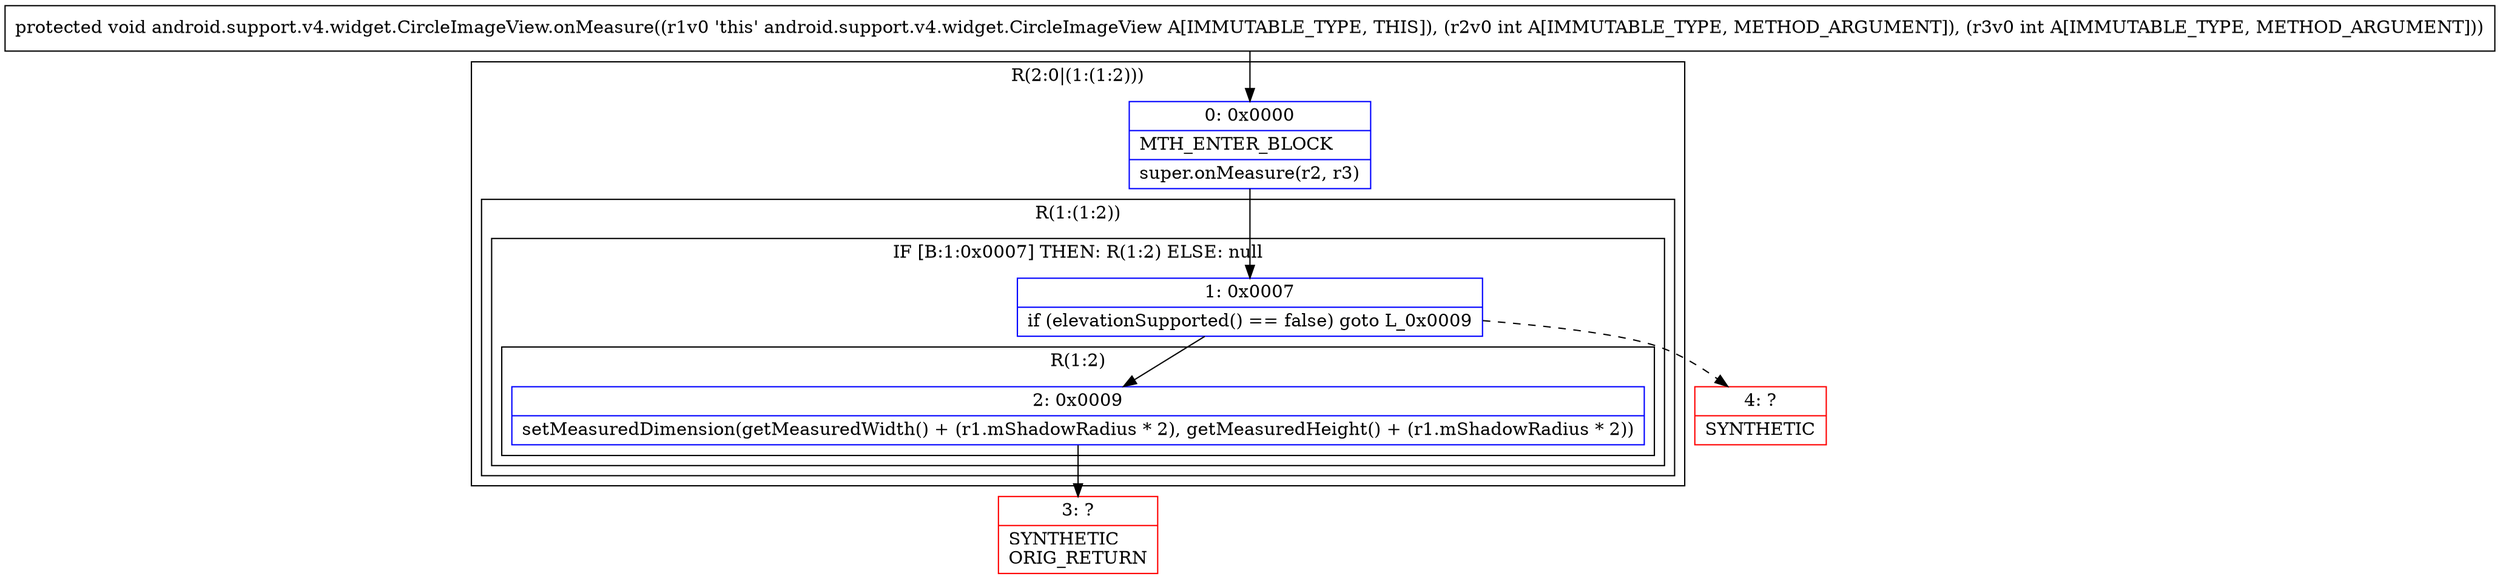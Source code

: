 digraph "CFG forandroid.support.v4.widget.CircleImageView.onMeasure(II)V" {
subgraph cluster_Region_1182367962 {
label = "R(2:0|(1:(1:2)))";
node [shape=record,color=blue];
Node_0 [shape=record,label="{0\:\ 0x0000|MTH_ENTER_BLOCK\l|super.onMeasure(r2, r3)\l}"];
subgraph cluster_Region_1555537936 {
label = "R(1:(1:2))";
node [shape=record,color=blue];
subgraph cluster_IfRegion_292369309 {
label = "IF [B:1:0x0007] THEN: R(1:2) ELSE: null";
node [shape=record,color=blue];
Node_1 [shape=record,label="{1\:\ 0x0007|if (elevationSupported() == false) goto L_0x0009\l}"];
subgraph cluster_Region_78470140 {
label = "R(1:2)";
node [shape=record,color=blue];
Node_2 [shape=record,label="{2\:\ 0x0009|setMeasuredDimension(getMeasuredWidth() + (r1.mShadowRadius * 2), getMeasuredHeight() + (r1.mShadowRadius * 2))\l}"];
}
}
}
}
Node_3 [shape=record,color=red,label="{3\:\ ?|SYNTHETIC\lORIG_RETURN\l}"];
Node_4 [shape=record,color=red,label="{4\:\ ?|SYNTHETIC\l}"];
MethodNode[shape=record,label="{protected void android.support.v4.widget.CircleImageView.onMeasure((r1v0 'this' android.support.v4.widget.CircleImageView A[IMMUTABLE_TYPE, THIS]), (r2v0 int A[IMMUTABLE_TYPE, METHOD_ARGUMENT]), (r3v0 int A[IMMUTABLE_TYPE, METHOD_ARGUMENT])) }"];
MethodNode -> Node_0;
Node_0 -> Node_1;
Node_1 -> Node_2;
Node_1 -> Node_4[style=dashed];
Node_2 -> Node_3;
}

